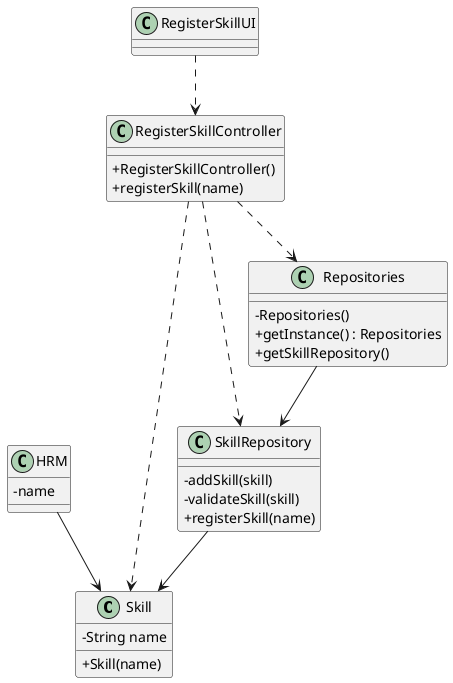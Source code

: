 @startuml
skinparam packageStyle rectangle
skinparam shadowing false
skinparam linetype polyline

skinparam classAttributeIconSize 0

'left to right direction

class Skill {
    - String name

    + Skill(name)
}

class HRM {
    - name
}

class SkillRepository {
    - addSkill(skill)
    - validateSkill(skill)
    + registerSkill(name)
}

class Repositories {
    - Repositories()
    + getInstance() : Repositories
    + getSkillRepository()
}

class RegisterSkillController {
    + RegisterSkillController()
    + registerSkill(name)
}

class RegisterSkillUI {
}

RegisterSkillUI ..> RegisterSkillController
RegisterSkillController ..> Repositories
RegisterSkillController ..> SkillRepository
RegisterSkillController ..> Skill
Repositories --> SkillRepository
HRM --> Skill
SkillRepository --> Skill



@enduml